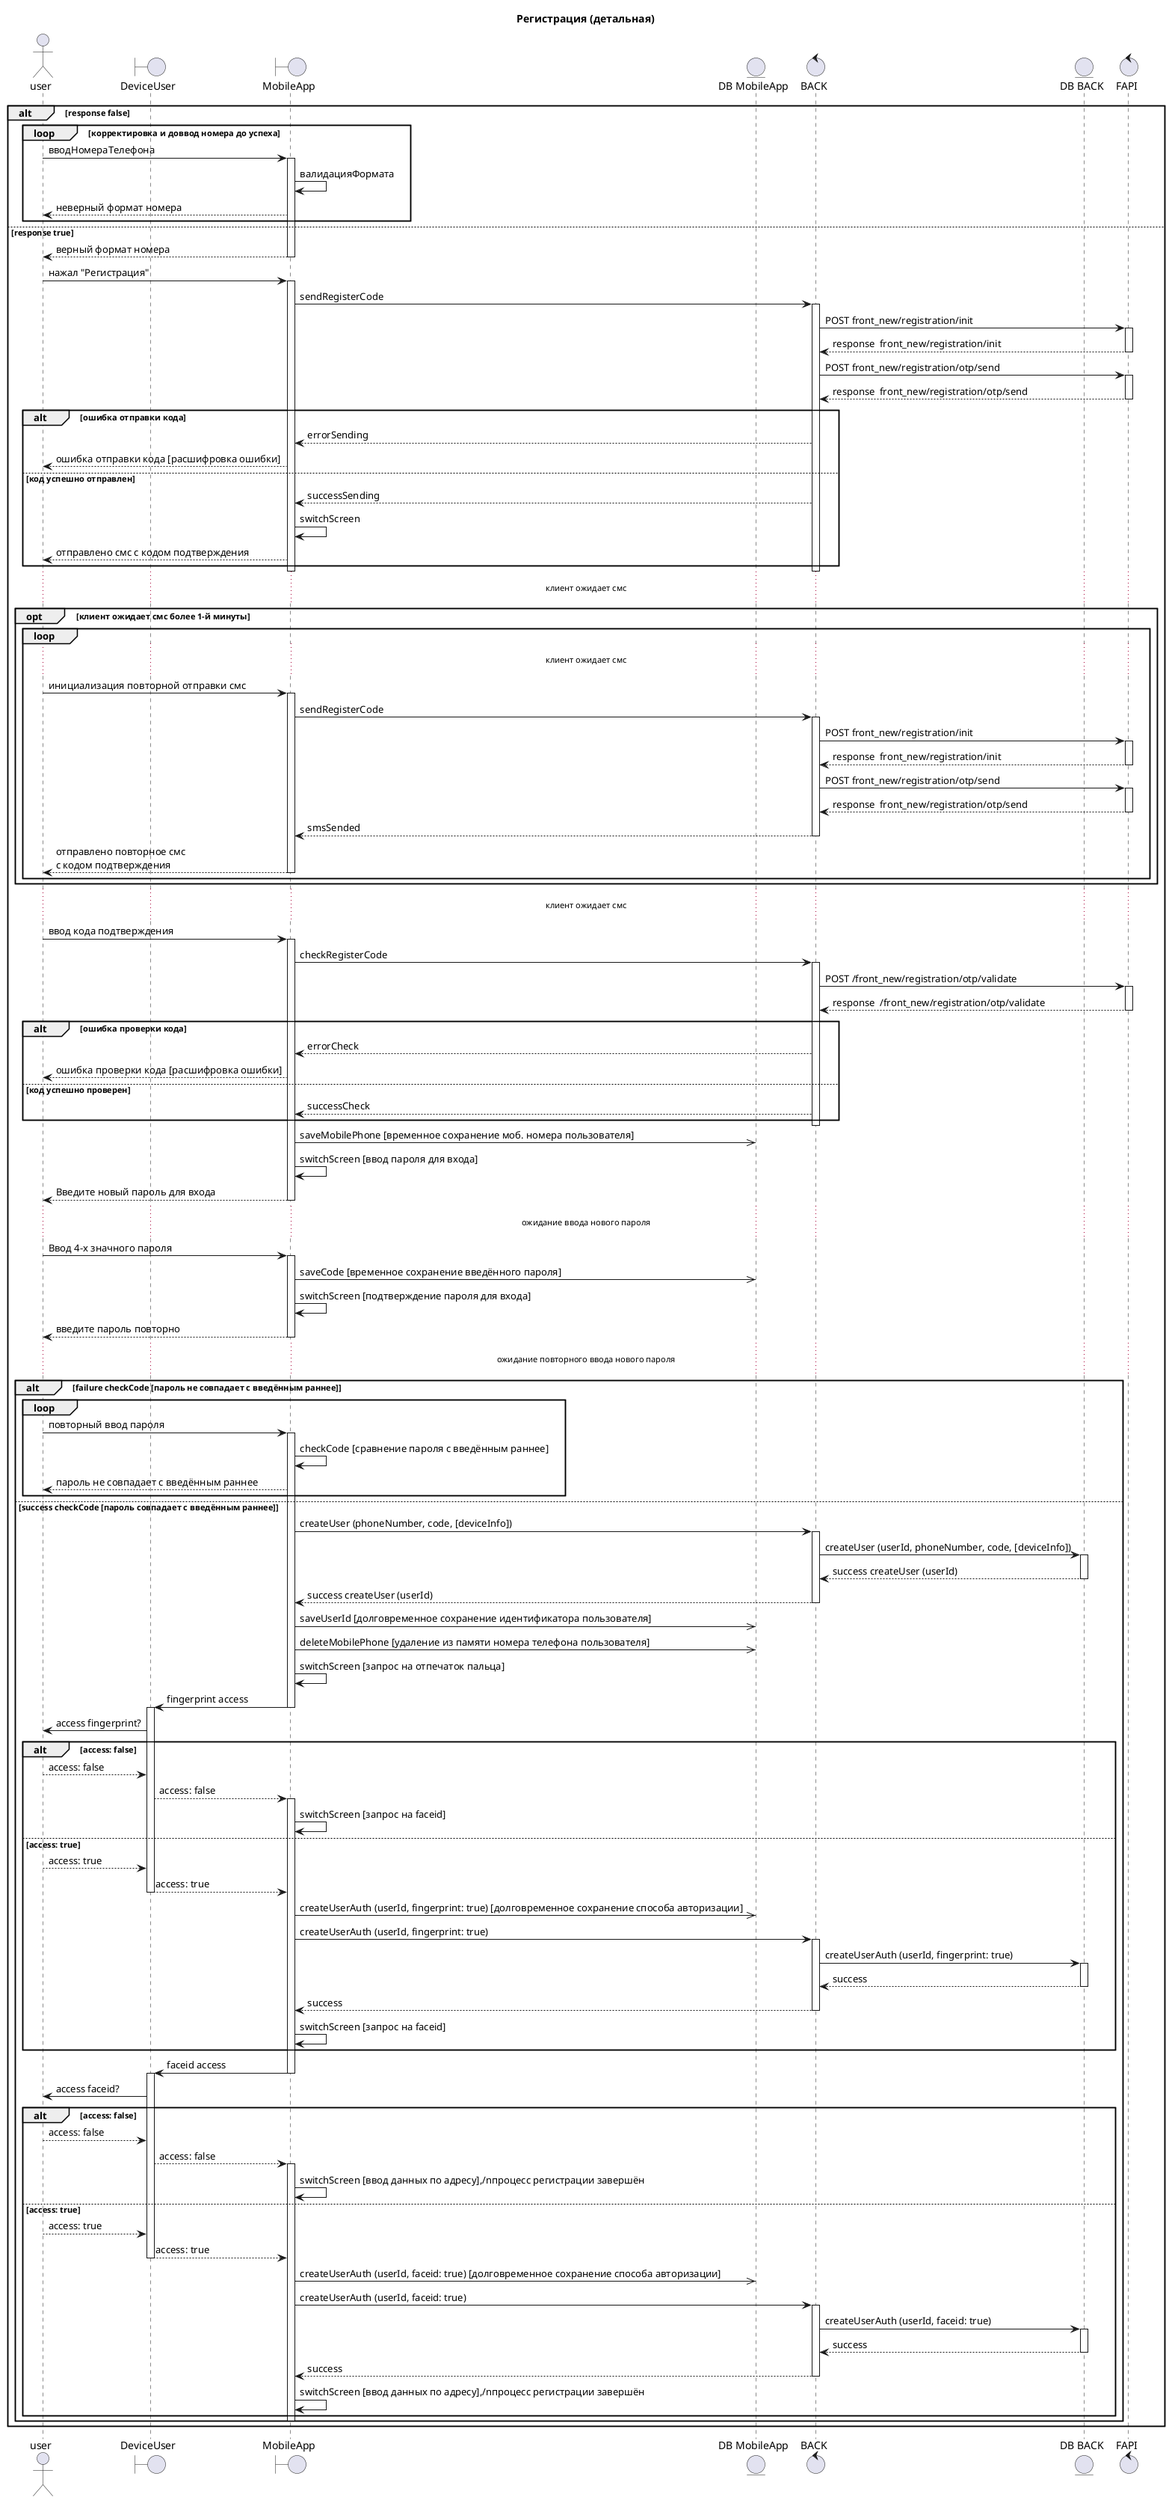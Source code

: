 @startuml
title "Регистрация (детальная)"
actor user
boundary "DeviceUser" as device
boundary "MobileApp" as mobapp
entity "DB MobileApp" as dbmob
control "BACK" as back
entity "DB BACK" as db
control "FAPI" as fapi
    alt response false
        loop корректировка и доввод номера до успеха
            user -> mobapp : вводНомераТелефона
            activate mobapp
                mobapp -> mobapp : валидацияФормата
                mobapp --> user : неверный формат номера
        end
    else response true
        mobapp --> user : верный формат номера
            deactivate mobapp
        user -> mobapp : нажал "Регистрация"
        activate mobapp
            mobapp -> back : sendRegisterCode
            activate back
                back -> fapi : POST front_new/registration/init
                activate fapi
                    fapi --> back : response  front_new/registration/init
                deactivate fapi
                back -> fapi : POST front_new/registration/otp/send
                activate fapi
                    fapi --> back : response  front_new/registration/otp/send
                deactivate fapi
                alt ошибка отправки кода
                    back --> mobapp : errorSending
                    mobapp --> user : ошибка отправки кода [расшифровка ошибки]
                else код успешно отправлен
                    back --> mobapp : successSending
                    mobapp -> mobapp : switchScreen
                    mobapp --> user : отправлено смс с кодом подтверждения
                end
            deactivate back
        deactivate mobapp
        ...клиент ожидает смс...
            opt клиент ожидает смс более 1-й минуты
                loop
                ...клиент ожидает смс...
                    user -> mobapp : инициализация повторной отправки смс
                    activate mobapp
                        mobapp -> back : sendRegisterCode
                        activate back
                            back -> fapi : POST front_new/registration/init
                            activate fapi
                                fapi --> back : response  front_new/registration/init
                            deactivate fapi
                            back -> fapi : POST front_new/registration/otp/send
                            activate fapi
                                fapi --> back : response  front_new/registration/otp/send
                            deactivate fapi
                            back --> mobapp : smsSended
                        deactivate back
                        mobapp --> user : отправлено повторное смс\nс кодом подтверждения
                    deactivate mobapp
                end
            end
        ...клиент ожидает смс...
        user -> mobapp : ввод кода подтверждения
        activate mobapp
            mobapp -> back : checkRegisterCode
            activate back
                back -> fapi : POST /front_new/registration/otp/validate
                activate fapi
                    fapi --> back : response  /front_new/registration/otp/validate
                deactivate fapi
                alt ошибка проверки кода
                    back --> mobapp : errorCheck
                    mobapp --> user : ошибка проверки кода [расшифровка ошибки]
                else код успешно проверен
                    back --> mobapp : successCheck
                end
            deactivate back
            mobapp ->> dbmob : saveMobilePhone [временное сохранение моб. номера пользователя]
            mobapp -> mobapp : switchScreen [ввод пароля для входа]
            mobapp --> user : Введите новый пароль для входа
        deactivate mobapp
            ...ожидание ввода нового пароля...
            user -> mobapp : Ввод 4-х значного пароля
            activate mobapp
                mobapp ->> dbmob : saveCode [временное сохранение введённого пароля]
                mobapp -> mobapp : switchScreen [подтверждение пароля для входа]
                mobapp --> user : введите пароль повторно
            deactivate mobapp
            ...ожидание повторного ввода нового пароля...
            alt failure checkCode [пароль не совпадает с введённым раннее]
                loop
                    user -> mobapp : повторный ввод пароля
                    activate mobapp
                        mobapp -> mobapp : checkCode [сравнение пароля с введённым раннее]
                        mobapp --> user : пароль не совпадает с введённым раннее
                end
            else success checkCode [пароль совпадает с введённым раннее]
                mobapp -> back : createUser (phoneNumber, code, [deviceInfo])
                activate back
                    back -> db : createUser (userId, phoneNumber, code, [deviceInfo])
                    activate db
                        db --> back : success createUser (userId)
                    deactivate db
                    back --> mobapp : success createUser (userId)
                deactivate back
                    mobapp ->> dbmob : saveUserId [долговременное сохранение идентификатора пользователя]
                    mobapp ->> dbmob : deleteMobilePhone [удаление из памяти номера телефона пользователя]
                    mobapp -> mobapp : switchScreen [запрос на отпечаток пальца]
                    mobapp -> device : fingerprint access
                deactivate mobapp
                activate device
                    device -> user : access fingerprint?
                    alt access: false
                    user --> device : access: false
                    device --> mobapp : access: false
                    activate mobapp
                    mobapp -> mobapp :  switchScreen [запрос на faceid]
                    else access: true
                    user --> device : access: true
                    device --> mobapp : access: true
                deactivate device
                    mobapp ->> dbmob : createUserAuth (userId, fingerprint: true) [долговременное сохранение способа авторизации]
                    mobapp -> back : createUserAuth (userId, fingerprint: true)
                    activate back
                        back -> db : createUserAuth (userId, fingerprint: true)
                        activate db
                            db --> back : success
                        deactivate db
                        back --> mobapp : success
                    deactivate back
                    mobapp -> mobapp :  switchScreen [запрос на faceid]
                    end
                    mobapp -> device : faceid access
                deactivate mobapp
                activate device
                    device -> user : access faceid?
                    alt access: false
                    user --> device : access: false
                    device --> mobapp : access: false
                    activate mobapp
                    mobapp -> mobapp :  switchScreen [ввод данных по адресу],/nпроцесс регистрации завершён
                    else access: true
                    user --> device : access: true
                    device --> mobapp : access: true
                deactivate device
                    mobapp ->> dbmob : createUserAuth (userId, faceid: true) [долговременное сохранение способа авторизации]
                    mobapp -> back : createUserAuth (userId, faceid: true)
                    activate back
                        back -> db : createUserAuth (userId, faceid: true)
                        activate db
                            db --> back : success
                        deactivate db
                        back --> mobapp : success
                    deactivate back
                    mobapp -> mobapp :  switchScreen [ввод данных по адресу],/nпроцесс регистрации завершён
                    end
                    deactivate mobapp
            end
    end
@enduml

